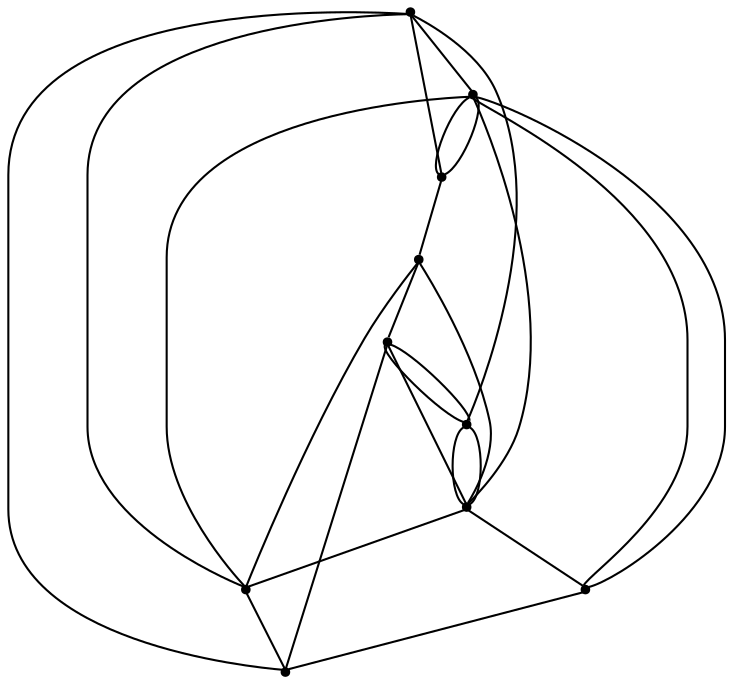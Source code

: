 graph {
  node [shape=point,comment="{\"directed\":false,\"doi\":\"10.1007/978-3-642-18469-7_25\",\"figure\":\"? (2)\"}"]

  v0 [pos="1344.877540307422,1164.457411655543"]
  v1 [pos="1344.87486781385,1285.2311853606186"]
  v2 [pos="1228.2869539551098,1284.2809197505592"]
  v3 [pos="1259.3319119022353,1370.7154110809809"]
  v4 [pos="1258.3826676378176,1195.4794124224888"]
  v5 [pos="1138.4794618723417,1078.9691162751806"]
  v6 [pos="1169.5217473258954,1165.4038619593523"]
  v7 [pos="1138.4794618723417,1370.7154110809809"]
  v8 [pos="1139.424633765602,1254.2094389474228"]
  v9 [pos="1052.933928913354,1285.2311853606186"]

  v0 -- v5 [id="-1",pos="1344.877540307422,1164.457411655543 1228.2886083558922,1165.4020814831022 1228.2886083558922,1165.4020814831022 1228.2886083558922,1165.4020814831022 1138.4794618723417,1078.9691162751806 1138.4794618723417,1078.9691162751806 1138.4794618723417,1078.9691162751806"]
  v9 -- v6 [id="-2",pos="1052.933928913354,1285.2311853606186 1052.9356151295365,1164.4562670636678 1052.9356151295365,1164.4562670636678 1052.9356151295365,1164.4562670636678 1169.5217473258954,1165.4038619593523 1169.5217473258954,1165.4038619593523 1169.5217473258954,1165.4038619593523"]
  v9 -- v7 [id="-3",pos="1052.933928913354,1285.2311853606186 1138.4794618723417,1370.7154110809809 1138.4794618723417,1370.7154110809809 1138.4794618723417,1370.7154110809809"]
  v9 -- v5 [id="-4",pos="1052.933928913354,1285.2311853606186 1052.9356151295365,1164.4561398867927 1052.9356151295365,1164.4561398867927 1052.9356151295365,1164.4561398867927 1138.4794618723417,1078.9691162751806 1138.4794618723417,1078.9691162751806 1138.4794618723417,1078.9691162751806"]
  v8 -- v5 [id="-5",pos="1139.424633765602,1254.2094389474228 1052.9356151295365,1164.4561398867927 1052.9356151295365,1164.4561398867927 1052.9356151295365,1164.4561398867927 1138.4794618723417,1078.9691162751806 1138.4794618723417,1078.9691162751806 1138.4794618723417,1078.9691162751806"]
  v9 -- v4 [id="-6",pos="1052.933928913354,1285.2311853606186 1139.4278153055686,1195.4778862999888 1139.4278153055686,1195.4778862999888 1139.4278153055686,1195.4778862999888 1258.3826676378176,1195.4794124224888 1258.3826676378176,1195.4794124224888 1258.3826676378176,1195.4794124224888"]
  v7 -- v3 [id="-7",pos="1138.4794618723417,1370.7154110809809 1259.3319119022353,1370.7154110809809 1259.3319119022353,1370.7154110809809 1259.3319119022353,1370.7154110809809"]
  v7 -- v2 [id="-8",pos="1138.4794618723417,1370.7154110809809 1228.2869539551098,1284.2809197505592 1228.2869539551098,1284.2809197505592 1228.2869539551098,1284.2809197505592"]
  v5 -- v8 [id="-9",pos="1138.4794618723417,1078.9691162751806 1228.2886083558922,1165.4062783199774 1228.2886083558922,1165.4062783199774 1228.2886083558922,1165.4062783199774 1139.424633765602,1254.2094389474228 1139.424633765602,1254.2094389474228 1139.424633765602,1254.2094389474228"]
  v5 -- v4 [id="-10",pos="1138.4794618723417,1078.9691162751806 1259.330893809446,1078.9716598126806 1259.330893809446,1078.9716598126806 1259.330893809446,1078.9716598126806 1258.3826676378176,1195.4794124224888 1258.3826676378176,1195.4794124224888 1258.3826676378176,1195.4794124224888"]
  v5 -- v2 [id="-11",pos="1138.4794618723417,1078.9691162751806 1139.4236156728127,1195.481955959989 1139.4236156728127,1195.481955959989 1139.4236156728127,1195.481955959989 1228.2869539551098,1284.2809197505592 1228.2869539551098,1284.2809197505592 1228.2869539551098,1284.2809197505592"]
  v8 -- v7 [id="-12",pos="1139.424633765602,1254.2094389474228 1138.4794618723417,1370.7154110809809 1138.4794618723417,1370.7154110809809 1138.4794618723417,1370.7154110809809"]
  v8 -- v0 [id="-13",pos="1139.424633765602,1254.2094389474228 1258.3843220386002,1254.2079128249227 1258.3843220386002,1254.2079128249227 1258.3843220386002,1254.2079128249227 1344.877540307422,1164.457411655543 1344.877540307422,1164.457411655543 1344.877540307422,1164.457411655543"]
  v5 -- v4 [id="-14",pos="1138.4794618723417,1078.9691162751806 1139.4278153055686,1195.4776319462387 1139.4278153055686,1195.4776319462387 1139.4278153055686,1195.4776319462387 1258.3826676378176,1195.4794124224888 1258.3826676378176,1195.4794124224888 1258.3826676378176,1195.4794124224888"]
  v9 -- v2 [id="-15",pos="1052.933928913354,1285.2311853606186 1139.4278153055686,1195.4776319462387 1139.4278153055686,1195.4776319462387 1139.4278153055686,1195.4776319462387 1228.2869539551098,1284.2809197505592 1228.2869539551098,1284.2809197505592 1228.2869539551098,1284.2809197505592"]
  v6 -- v9 [id="-16",pos="1169.5217473258954,1165.4038619593523 1169.5193293555208,1284.2834632880592 1169.5193293555208,1284.2834632880592 1169.5193293555208,1284.2834632880592 1052.933928913354,1285.2311853606186 1052.933928913354,1285.2311853606186 1052.933928913354,1285.2311853606186"]
  v3 -- v6 [id="-17",pos="1259.3319119022353,1370.7154110809809 1169.5193293555208,1284.2834632880592 1169.5193293555208,1284.2834632880592 1169.5193293555208,1284.2834632880592 1169.5217473258954,1165.4038619593523 1169.5217473258954,1165.4038619593523 1169.5217473258954,1165.4038619593523"]
  v6 -- v0 [id="-18",pos="1169.5217473258954,1165.4038619593523 1259.330893809446,1078.9715326358055 1259.330893809446,1078.9715326358055 1259.330893809446,1078.9715326358055 1344.877540307422,1164.457411655543 1344.877540307422,1164.457411655543 1344.877540307422,1164.457411655543"]
  v6 -- v3 [id="-19",pos="1169.5217473258954,1165.4038619593523 1258.3801224058443,1254.2077856480478 1258.3801224058443,1254.2077856480478 1258.3801224058443,1254.2077856480478 1259.3319119022353,1370.7154110809809 1259.3319119022353,1370.7154110809809 1259.3319119022353,1370.7154110809809"]
  v2 -- v0 [id="-21",pos="1228.2869539551098,1284.2809197505592 1228.2886083558922,1165.4061511431023 1228.2886083558922,1165.4061511431023 1228.2886083558922,1165.4061511431023 1344.877540307422,1164.457411655543 1344.877540307422,1164.457411655543 1344.877540307422,1164.457411655543"]
  v2 -- v1 [id="-22",pos="1228.2869539551098,1284.2809197505592 1344.87486781385,1285.2311853606186 1344.87486781385,1285.2311853606186 1344.87486781385,1285.2311853606186"]
  v9 -- v3 [id="-25",pos="1052.933928913354,1285.2311853606186 1169.5235289882767,1284.2837176418093 1169.5235289882767,1284.2837176418093 1169.5235289882767,1284.2837176418093 1259.3319119022353,1370.7154110809809 1259.3319119022353,1370.7154110809809 1259.3319119022353,1370.7154110809809"]
  v3 -- v1 [id="-30",pos="1259.3319119022353,1370.7154110809809 1344.87486781385,1285.2311853606186 1344.87486781385,1285.2311853606186 1344.87486781385,1285.2311853606186"]
  v4 -- v1 [id="-37",pos="1258.3826676378176,1195.4794124224888 1344.87486781385,1285.2311853606186 1344.87486781385,1285.2311853606186 1344.87486781385,1285.2311853606186"]
  v1 -- v0 [id="-42",pos="1344.87486781385,1285.2311853606186 1344.877540307422,1164.457411655543 1344.877540307422,1164.457411655543 1344.877540307422,1164.457411655543"]
}
